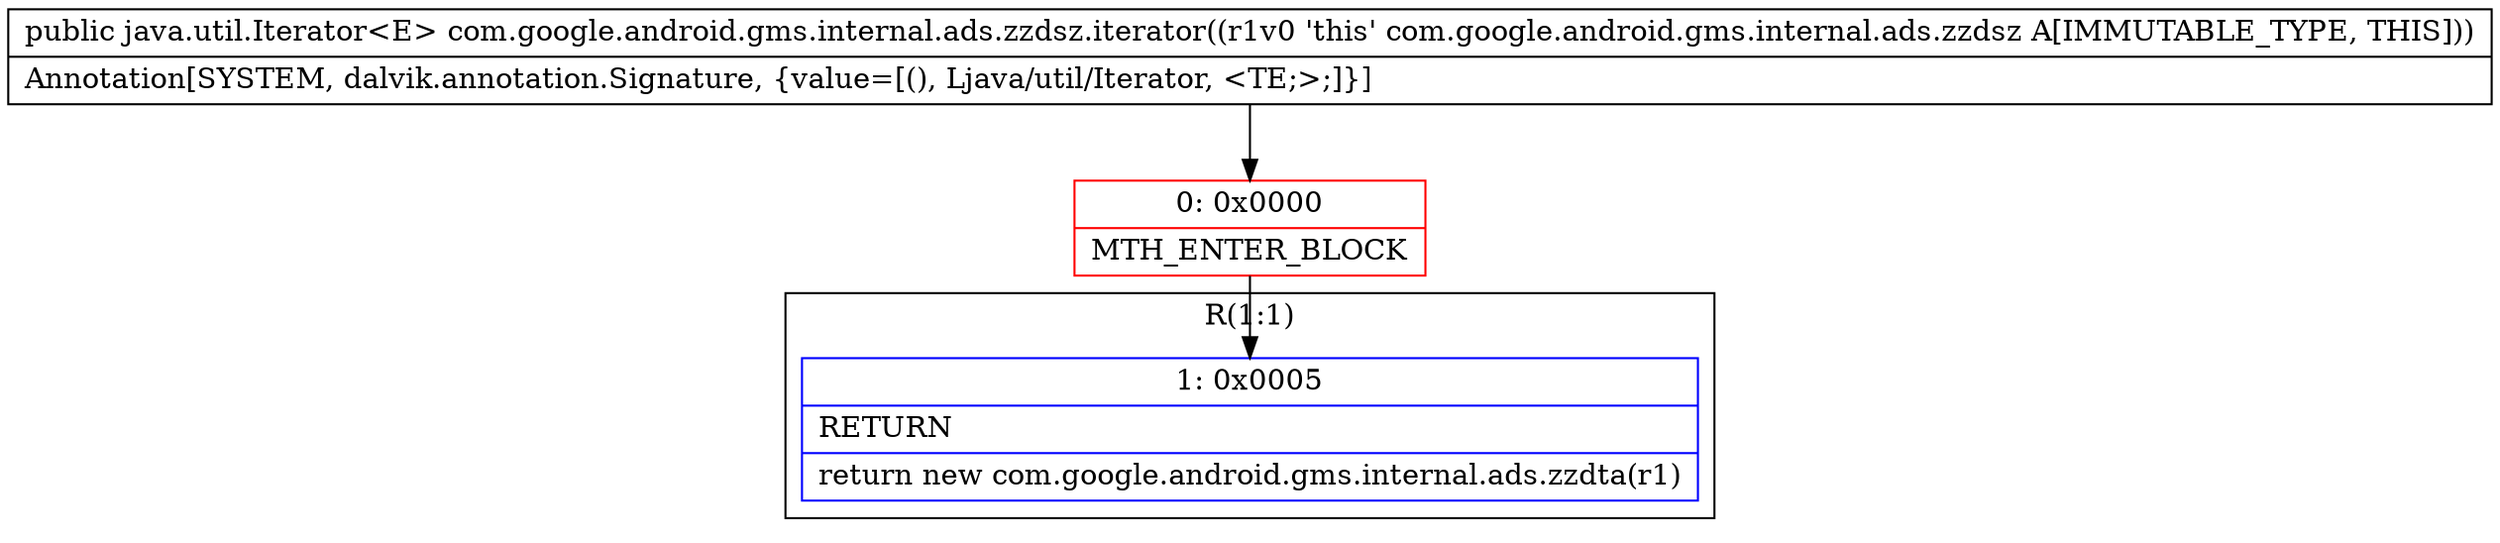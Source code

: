 digraph "CFG forcom.google.android.gms.internal.ads.zzdsz.iterator()Ljava\/util\/Iterator;" {
subgraph cluster_Region_938796650 {
label = "R(1:1)";
node [shape=record,color=blue];
Node_1 [shape=record,label="{1\:\ 0x0005|RETURN\l|return new com.google.android.gms.internal.ads.zzdta(r1)\l}"];
}
Node_0 [shape=record,color=red,label="{0\:\ 0x0000|MTH_ENTER_BLOCK\l}"];
MethodNode[shape=record,label="{public java.util.Iterator\<E\> com.google.android.gms.internal.ads.zzdsz.iterator((r1v0 'this' com.google.android.gms.internal.ads.zzdsz A[IMMUTABLE_TYPE, THIS]))  | Annotation[SYSTEM, dalvik.annotation.Signature, \{value=[(), Ljava\/util\/Iterator, \<TE;\>;]\}]\l}"];
MethodNode -> Node_0;
Node_0 -> Node_1;
}

